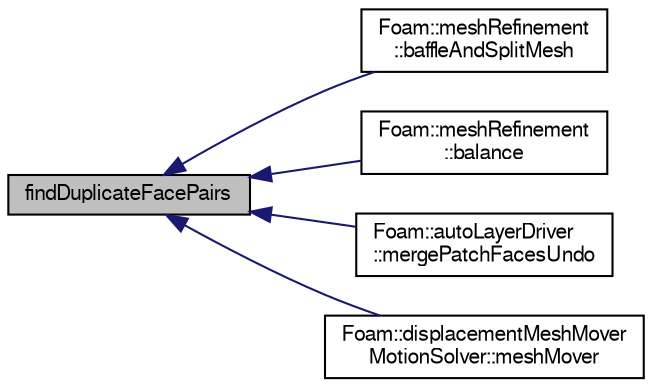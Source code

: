 digraph "findDuplicateFacePairs"
{
  bgcolor="transparent";
  edge [fontname="FreeSans",fontsize="10",labelfontname="FreeSans",labelfontsize="10"];
  node [fontname="FreeSans",fontsize="10",shape=record];
  rankdir="LR";
  Node1 [label="findDuplicateFacePairs",height=0.2,width=0.4,color="black", fillcolor="grey75", style="filled" fontcolor="black"];
  Node1 -> Node2 [dir="back",color="midnightblue",fontsize="10",style="solid",fontname="FreeSans"];
  Node2 [label="Foam::meshRefinement\l::baffleAndSplitMesh",height=0.2,width=0.4,color="black",URL="$a01428.html#acb8d36155594ec3a96e6b94925c85881",tooltip="Split off unreachable areas of mesh. "];
  Node1 -> Node3 [dir="back",color="midnightblue",fontsize="10",style="solid",fontname="FreeSans"];
  Node3 [label="Foam::meshRefinement\l::balance",height=0.2,width=0.4,color="black",URL="$a01428.html#a64feb4b7a4116efb2111d5adf88b50a3",tooltip="Redecompose according to cell count. "];
  Node1 -> Node4 [dir="back",color="midnightblue",fontsize="10",style="solid",fontname="FreeSans"];
  Node4 [label="Foam::autoLayerDriver\l::mergePatchFacesUndo",height=0.2,width=0.4,color="black",URL="$a00075.html#a84ecedbf634ce64d783a6ebf25a2efec",tooltip="Merge patch faces on same cell. "];
  Node1 -> Node5 [dir="back",color="midnightblue",fontsize="10",style="solid",fontname="FreeSans"];
  Node5 [label="Foam::displacementMeshMover\lMotionSolver::meshMover",height=0.2,width=0.4,color="black",URL="$a00531.html#a456ddf9af29a539575cab378127ad87d"];
}

